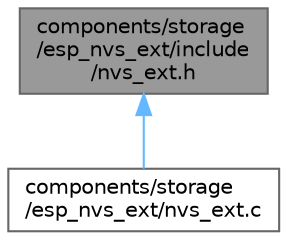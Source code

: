 digraph "components/storage/esp_nvs_ext/include/nvs_ext.h"
{
 // LATEX_PDF_SIZE
  bgcolor="transparent";
  edge [fontname=Helvetica,fontsize=10,labelfontname=Helvetica,labelfontsize=10];
  node [fontname=Helvetica,fontsize=10,shape=box,height=0.2,width=0.4];
  Node1 [id="Node000001",label="components/storage\l/esp_nvs_ext/include\l/nvs_ext.h",height=0.2,width=0.4,color="gray40", fillcolor="grey60", style="filled", fontcolor="black",tooltip=" "];
  Node1 -> Node2 [id="edge1_Node000001_Node000002",dir="back",color="steelblue1",style="solid",tooltip=" "];
  Node2 [id="Node000002",label="components/storage\l/esp_nvs_ext/nvs_ext.c",height=0.2,width=0.4,color="grey40", fillcolor="white", style="filled",URL="$nvs__ext_8c.html",tooltip=" "];
}
